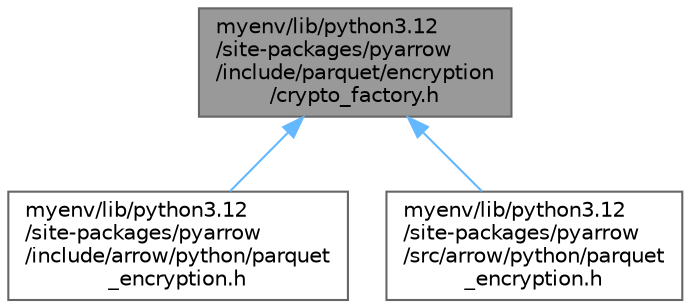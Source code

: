 digraph "myenv/lib/python3.12/site-packages/pyarrow/include/parquet/encryption/crypto_factory.h"
{
 // LATEX_PDF_SIZE
  bgcolor="transparent";
  edge [fontname=Helvetica,fontsize=10,labelfontname=Helvetica,labelfontsize=10];
  node [fontname=Helvetica,fontsize=10,shape=box,height=0.2,width=0.4];
  Node1 [id="Node000001",label="myenv/lib/python3.12\l/site-packages/pyarrow\l/include/parquet/encryption\l/crypto_factory.h",height=0.2,width=0.4,color="gray40", fillcolor="grey60", style="filled", fontcolor="black",tooltip=" "];
  Node1 -> Node2 [id="edge1_Node000001_Node000002",dir="back",color="steelblue1",style="solid",tooltip=" "];
  Node2 [id="Node000002",label="myenv/lib/python3.12\l/site-packages/pyarrow\l/include/arrow/python/parquet\l_encryption.h",height=0.2,width=0.4,color="grey40", fillcolor="white", style="filled",URL="$include_2arrow_2python_2parquet__encryption_8h.html",tooltip=" "];
  Node1 -> Node3 [id="edge2_Node000001_Node000003",dir="back",color="steelblue1",style="solid",tooltip=" "];
  Node3 [id="Node000003",label="myenv/lib/python3.12\l/site-packages/pyarrow\l/src/arrow/python/parquet\l_encryption.h",height=0.2,width=0.4,color="grey40", fillcolor="white", style="filled",URL="$src_2arrow_2python_2parquet__encryption_8h.html",tooltip=" "];
}
